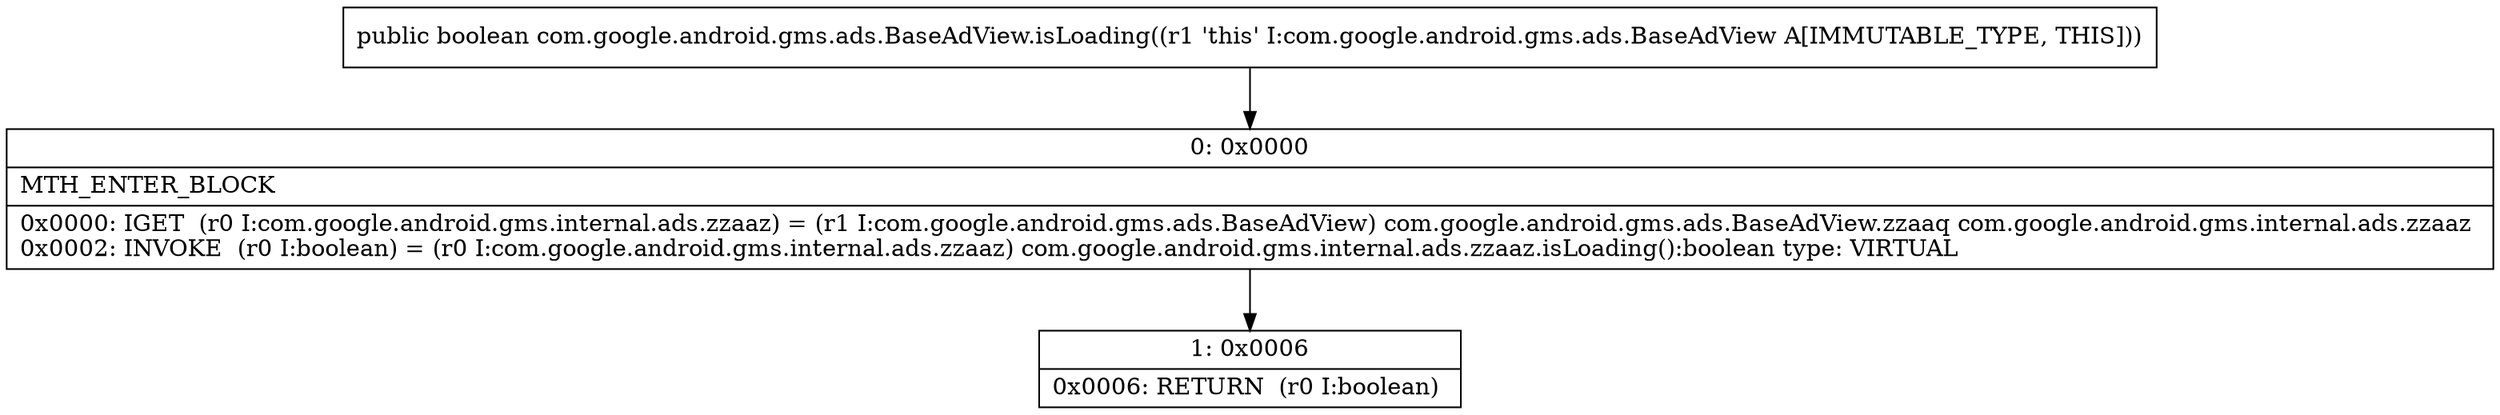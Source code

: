 digraph "CFG forcom.google.android.gms.ads.BaseAdView.isLoading()Z" {
Node_0 [shape=record,label="{0\:\ 0x0000|MTH_ENTER_BLOCK\l|0x0000: IGET  (r0 I:com.google.android.gms.internal.ads.zzaaz) = (r1 I:com.google.android.gms.ads.BaseAdView) com.google.android.gms.ads.BaseAdView.zzaaq com.google.android.gms.internal.ads.zzaaz \l0x0002: INVOKE  (r0 I:boolean) = (r0 I:com.google.android.gms.internal.ads.zzaaz) com.google.android.gms.internal.ads.zzaaz.isLoading():boolean type: VIRTUAL \l}"];
Node_1 [shape=record,label="{1\:\ 0x0006|0x0006: RETURN  (r0 I:boolean) \l}"];
MethodNode[shape=record,label="{public boolean com.google.android.gms.ads.BaseAdView.isLoading((r1 'this' I:com.google.android.gms.ads.BaseAdView A[IMMUTABLE_TYPE, THIS])) }"];
MethodNode -> Node_0;
Node_0 -> Node_1;
}

